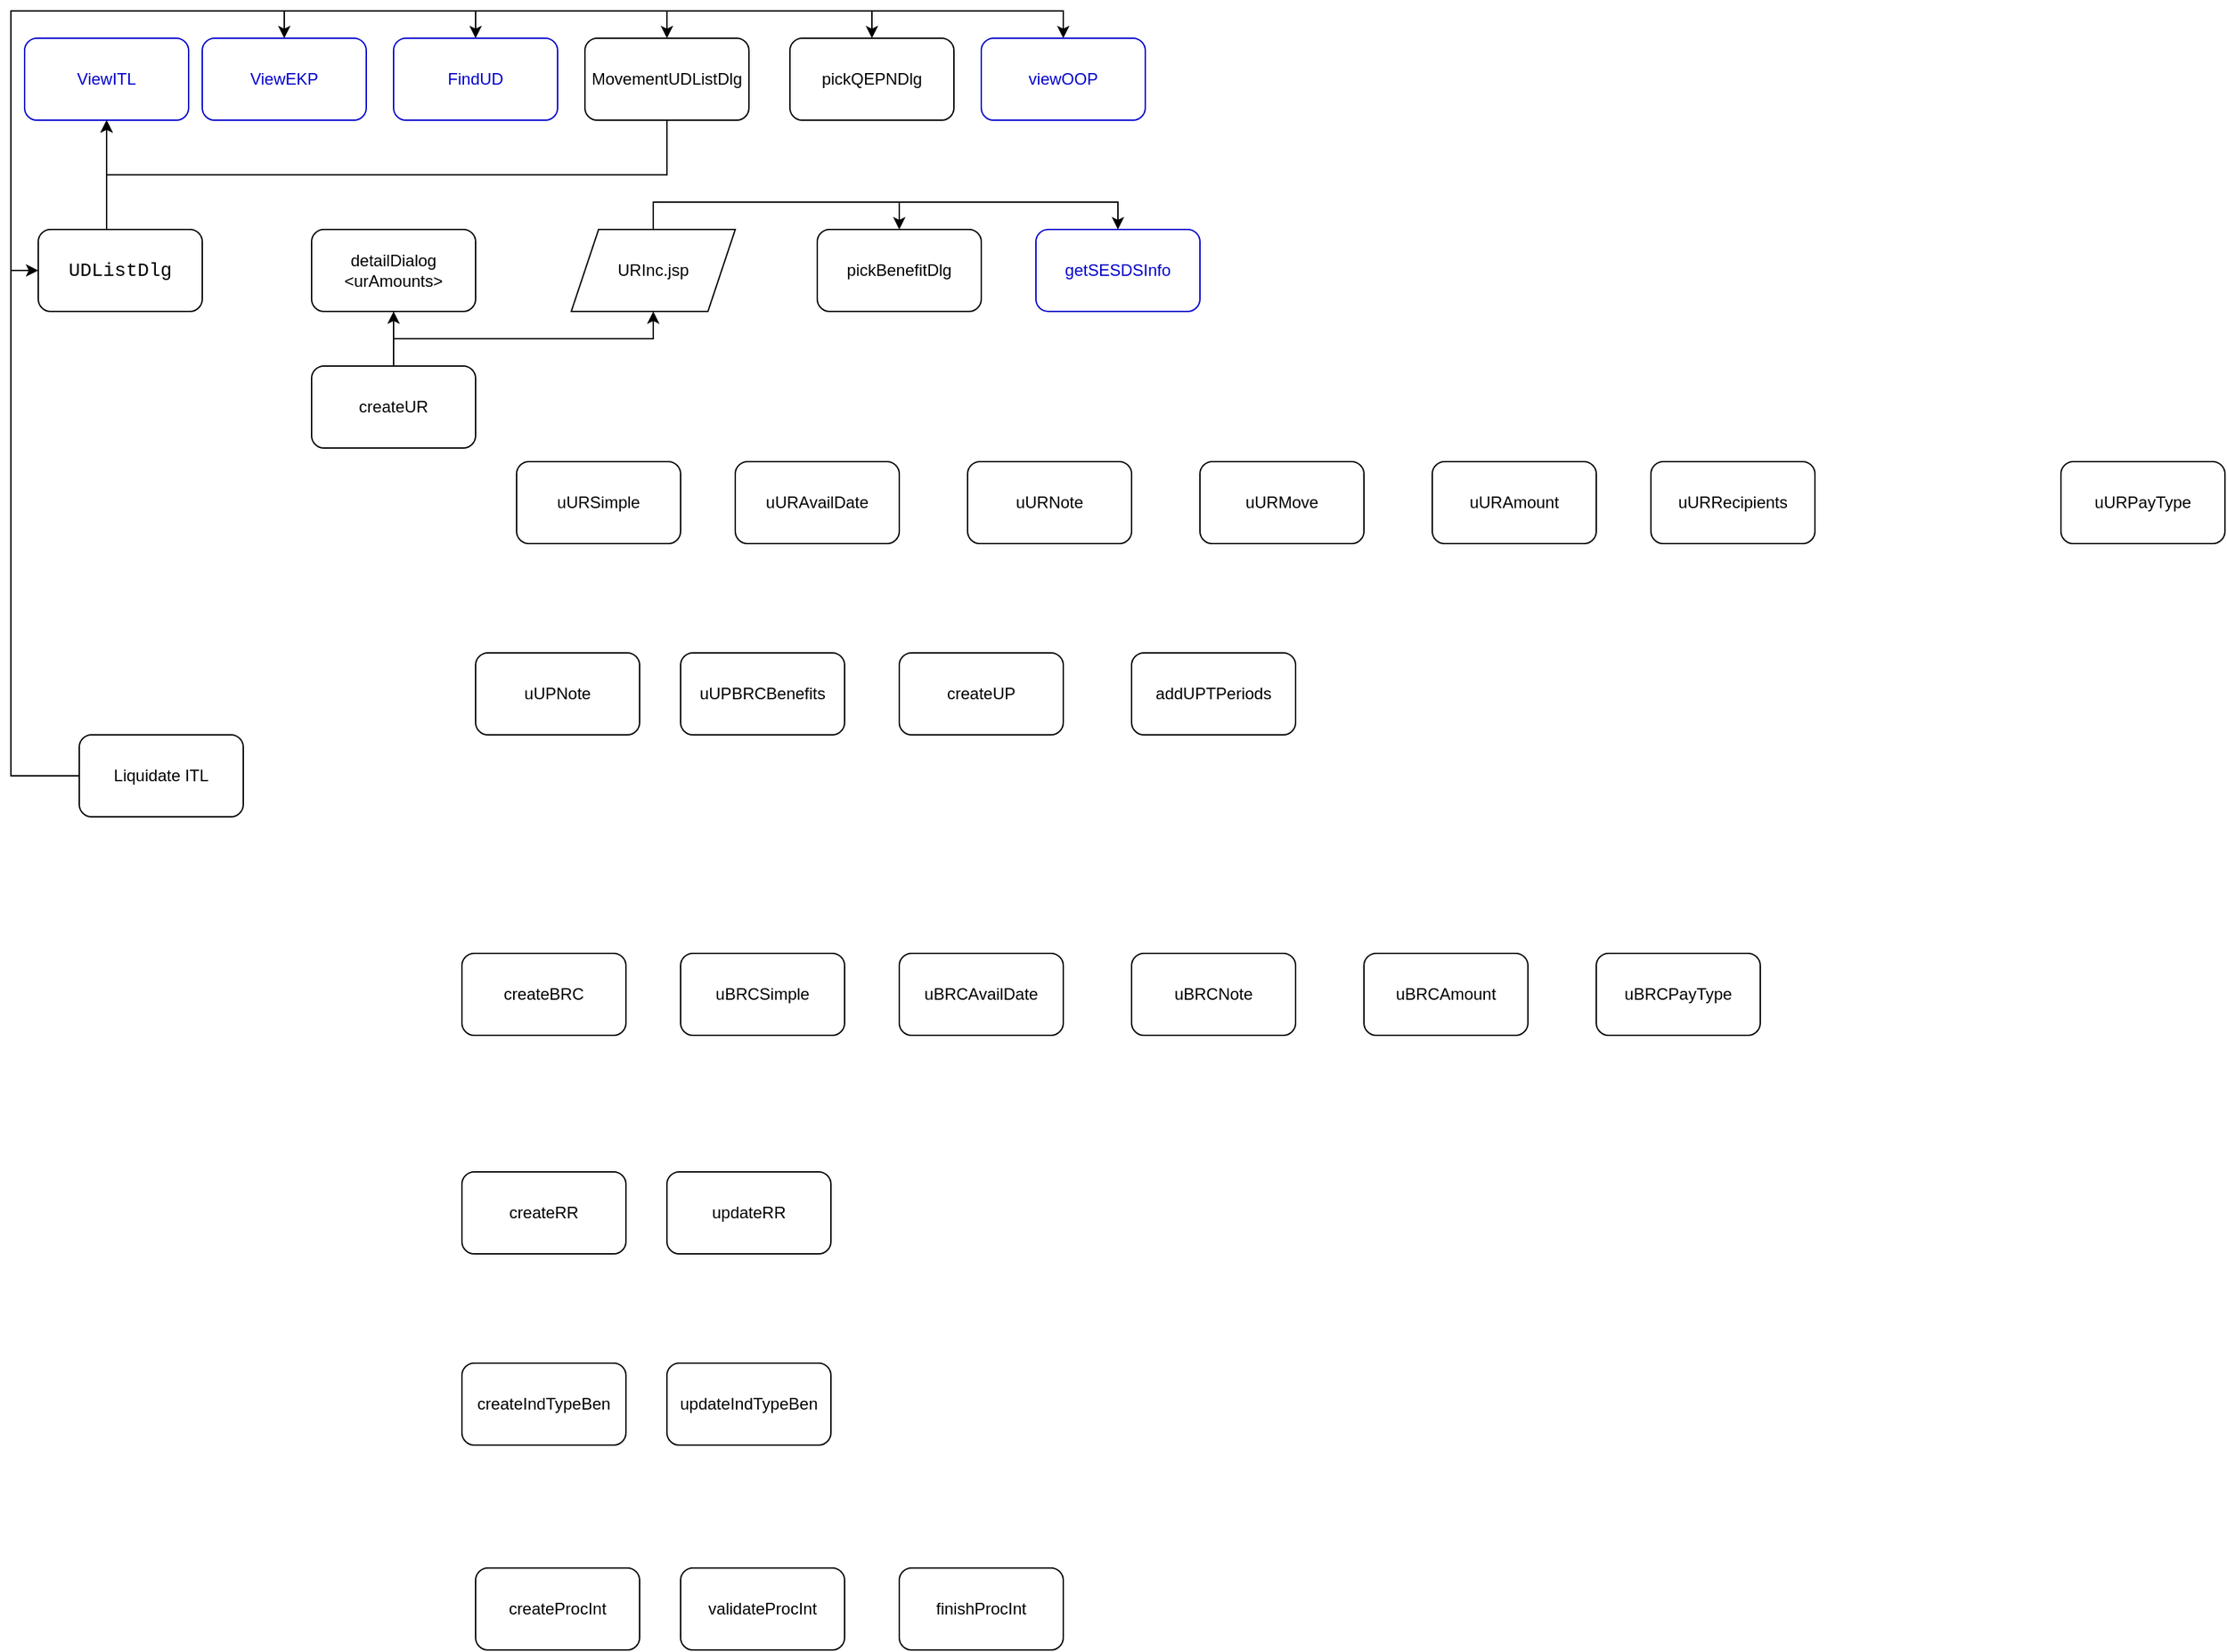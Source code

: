 <mxfile version="20.7.4" type="github">
  <diagram name="Page-1" id="ff44883e-f642-bcb2-894b-16b3d25a3f0b">
    <mxGraphModel dx="1687" dy="899" grid="1" gridSize="10" guides="1" tooltips="1" connect="1" arrows="1" fold="1" page="1" pageScale="1.5" pageWidth="1169" pageHeight="827" background="none" math="0" shadow="0">
      <root>
        <mxCell id="0" style=";html=1;" />
        <mxCell id="1" style=";html=1;" parent="0" />
        <mxCell id="CPEBWeiOF8M4rC8Qsgtd-8" style="edgeStyle=orthogonalEdgeStyle;rounded=0;orthogonalLoop=1;jettySize=auto;html=1;exitX=0;exitY=0.5;exitDx=0;exitDy=0;entryX=1;entryY=0.5;entryDx=0;entryDy=0;fontColor=#000000;" edge="1" parent="1" source="CPEBWeiOF8M4rC8Qsgtd-1" target="CPEBWeiOF8M4rC8Qsgtd-2">
          <mxGeometry relative="1" as="geometry">
            <Array as="points">
              <mxPoint x="10" y="580" />
              <mxPoint x="10" y="210" />
            </Array>
          </mxGeometry>
        </mxCell>
        <mxCell id="CPEBWeiOF8M4rC8Qsgtd-46" style="edgeStyle=orthogonalEdgeStyle;rounded=0;orthogonalLoop=1;jettySize=auto;html=1;entryX=0.5;entryY=0;entryDx=0;entryDy=0;fontColor=#000000;" edge="1" parent="1" source="CPEBWeiOF8M4rC8Qsgtd-1" target="CPEBWeiOF8M4rC8Qsgtd-6">
          <mxGeometry relative="1" as="geometry">
            <Array as="points">
              <mxPoint x="10" y="580" />
              <mxPoint x="10" y="20" />
              <mxPoint x="210" y="20" />
            </Array>
          </mxGeometry>
        </mxCell>
        <mxCell id="CPEBWeiOF8M4rC8Qsgtd-47" style="edgeStyle=orthogonalEdgeStyle;rounded=0;orthogonalLoop=1;jettySize=auto;html=1;entryX=0.5;entryY=0;entryDx=0;entryDy=0;fontColor=#000000;exitX=0;exitY=0.5;exitDx=0;exitDy=0;" edge="1" parent="1" source="CPEBWeiOF8M4rC8Qsgtd-1" target="CPEBWeiOF8M4rC8Qsgtd-4">
          <mxGeometry relative="1" as="geometry">
            <Array as="points">
              <mxPoint x="10" y="580" />
              <mxPoint x="10" y="20" />
              <mxPoint x="350" y="20" />
            </Array>
          </mxGeometry>
        </mxCell>
        <mxCell id="CPEBWeiOF8M4rC8Qsgtd-53" style="edgeStyle=orthogonalEdgeStyle;rounded=0;orthogonalLoop=1;jettySize=auto;html=1;entryX=0.5;entryY=0;entryDx=0;entryDy=0;fontColor=#000000;" edge="1" parent="1" source="CPEBWeiOF8M4rC8Qsgtd-1" target="CPEBWeiOF8M4rC8Qsgtd-5">
          <mxGeometry relative="1" as="geometry">
            <Array as="points">
              <mxPoint x="10" y="580" />
              <mxPoint x="10" y="20" />
              <mxPoint x="490" y="20" />
            </Array>
          </mxGeometry>
        </mxCell>
        <mxCell id="CPEBWeiOF8M4rC8Qsgtd-54" style="edgeStyle=orthogonalEdgeStyle;rounded=0;orthogonalLoop=1;jettySize=auto;html=1;entryX=0.5;entryY=0;entryDx=0;entryDy=0;fontColor=#000000;" edge="1" parent="1" source="CPEBWeiOF8M4rC8Qsgtd-1" target="CPEBWeiOF8M4rC8Qsgtd-11">
          <mxGeometry relative="1" as="geometry">
            <Array as="points">
              <mxPoint x="10" y="580" />
              <mxPoint x="10" y="20" />
              <mxPoint x="640" y="20" />
            </Array>
          </mxGeometry>
        </mxCell>
        <mxCell id="CPEBWeiOF8M4rC8Qsgtd-55" style="edgeStyle=orthogonalEdgeStyle;rounded=0;orthogonalLoop=1;jettySize=auto;html=1;entryX=0.5;entryY=0;entryDx=0;entryDy=0;fontColor=#0000CC;" edge="1" parent="1" source="CPEBWeiOF8M4rC8Qsgtd-1" target="CPEBWeiOF8M4rC8Qsgtd-13">
          <mxGeometry relative="1" as="geometry">
            <Array as="points">
              <mxPoint x="10" y="580" />
              <mxPoint x="10" y="20" />
              <mxPoint x="780" y="20" />
            </Array>
          </mxGeometry>
        </mxCell>
        <mxCell id="CPEBWeiOF8M4rC8Qsgtd-1" value="Liquidate ITL" style="rounded=1;whiteSpace=wrap;html=1;" vertex="1" parent="1">
          <mxGeometry x="60" y="550" width="120" height="60" as="geometry" />
        </mxCell>
        <mxCell id="CPEBWeiOF8M4rC8Qsgtd-51" style="edgeStyle=orthogonalEdgeStyle;rounded=0;orthogonalLoop=1;jettySize=auto;html=1;entryX=0.5;entryY=1;entryDx=0;entryDy=0;fontColor=#000000;" edge="1" parent="1" source="CPEBWeiOF8M4rC8Qsgtd-2" target="CPEBWeiOF8M4rC8Qsgtd-39">
          <mxGeometry relative="1" as="geometry">
            <Array as="points">
              <mxPoint x="80" y="160" />
              <mxPoint x="80" y="160" />
            </Array>
          </mxGeometry>
        </mxCell>
        <mxCell id="CPEBWeiOF8M4rC8Qsgtd-2" value="&lt;font face=&quot;Consolas, Courier New, monospace&quot;&gt;&lt;span style=&quot;font-size: 14px;&quot;&gt;UDListDlg&lt;/span&gt;&lt;/font&gt;" style="rounded=1;whiteSpace=wrap;html=1;direction=west;" vertex="1" parent="1">
          <mxGeometry x="30" y="180" width="120" height="60" as="geometry" />
        </mxCell>
        <mxCell id="CPEBWeiOF8M4rC8Qsgtd-4" value="FindUD" style="rounded=1;whiteSpace=wrap;html=1;fontColor=#0000CC;strokeColor=#0000CC;" vertex="1" parent="1">
          <mxGeometry x="290" y="40" width="120" height="60" as="geometry" />
        </mxCell>
        <mxCell id="CPEBWeiOF8M4rC8Qsgtd-52" style="edgeStyle=orthogonalEdgeStyle;rounded=0;orthogonalLoop=1;jettySize=auto;html=1;fontColor=#000000;" edge="1" parent="1" source="CPEBWeiOF8M4rC8Qsgtd-5">
          <mxGeometry relative="1" as="geometry">
            <mxPoint x="80" y="100" as="targetPoint" />
            <Array as="points">
              <mxPoint x="490" y="140" />
              <mxPoint x="80" y="140" />
            </Array>
          </mxGeometry>
        </mxCell>
        <mxCell id="CPEBWeiOF8M4rC8Qsgtd-5" value="MovementUDListDlg" style="rounded=1;whiteSpace=wrap;html=1;fontColor=#000000;" vertex="1" parent="1">
          <mxGeometry x="430" y="40" width="120" height="60" as="geometry" />
        </mxCell>
        <mxCell id="CPEBWeiOF8M4rC8Qsgtd-6" value="ViewEKP" style="rounded=1;whiteSpace=wrap;html=1;fontColor=#0000CC;strokeColor=#0000CC;" vertex="1" parent="1">
          <mxGeometry x="150" y="40" width="120" height="60" as="geometry" />
        </mxCell>
        <mxCell id="CPEBWeiOF8M4rC8Qsgtd-11" value="pickQEPNDlg" style="rounded=1;whiteSpace=wrap;html=1;fontColor=#000000;" vertex="1" parent="1">
          <mxGeometry x="580" y="40" width="120" height="60" as="geometry" />
        </mxCell>
        <mxCell id="CPEBWeiOF8M4rC8Qsgtd-13" value="viewOOP" style="rounded=1;whiteSpace=wrap;html=1;fontColor=#0000CC;strokeColor=#0000CC;" vertex="1" parent="1">
          <mxGeometry x="720" y="40" width="120" height="60" as="geometry" />
        </mxCell>
        <mxCell id="CPEBWeiOF8M4rC8Qsgtd-59" style="edgeStyle=orthogonalEdgeStyle;rounded=0;orthogonalLoop=1;jettySize=auto;html=1;exitX=0.5;exitY=0;exitDx=0;exitDy=0;entryX=0.5;entryY=1;entryDx=0;entryDy=0;fontColor=#000000;" edge="1" parent="1" source="CPEBWeiOF8M4rC8Qsgtd-14" target="CPEBWeiOF8M4rC8Qsgtd-57">
          <mxGeometry relative="1" as="geometry" />
        </mxCell>
        <mxCell id="CPEBWeiOF8M4rC8Qsgtd-60" style="edgeStyle=orthogonalEdgeStyle;rounded=0;orthogonalLoop=1;jettySize=auto;html=1;exitX=0.5;exitY=0;exitDx=0;exitDy=0;entryX=0.5;entryY=1;entryDx=0;entryDy=0;fontColor=#000000;" edge="1" parent="1" source="CPEBWeiOF8M4rC8Qsgtd-14" target="CPEBWeiOF8M4rC8Qsgtd-58">
          <mxGeometry relative="1" as="geometry" />
        </mxCell>
        <mxCell id="CPEBWeiOF8M4rC8Qsgtd-14" value="createUR" style="rounded=1;whiteSpace=wrap;html=1;fontColor=#000000;" vertex="1" parent="1">
          <mxGeometry x="230" y="280" width="120" height="60" as="geometry" />
        </mxCell>
        <mxCell id="CPEBWeiOF8M4rC8Qsgtd-15" value="createBRC" style="rounded=1;whiteSpace=wrap;html=1;fontColor=#000000;" vertex="1" parent="1">
          <mxGeometry x="340" y="710" width="120" height="60" as="geometry" />
        </mxCell>
        <mxCell id="CPEBWeiOF8M4rC8Qsgtd-16" value="createRR" style="rounded=1;whiteSpace=wrap;html=1;fontColor=#000000;" vertex="1" parent="1">
          <mxGeometry x="340" y="870" width="120" height="60" as="geometry" />
        </mxCell>
        <mxCell id="CPEBWeiOF8M4rC8Qsgtd-17" value="updateRR" style="rounded=1;whiteSpace=wrap;html=1;fontColor=#000000;" vertex="1" parent="1">
          <mxGeometry x="490" y="870" width="120" height="60" as="geometry" />
        </mxCell>
        <mxCell id="CPEBWeiOF8M4rC8Qsgtd-18" value="createIndTypeBen" style="rounded=1;whiteSpace=wrap;html=1;fontColor=#000000;" vertex="1" parent="1">
          <mxGeometry x="340" y="1010" width="120" height="60" as="geometry" />
        </mxCell>
        <mxCell id="CPEBWeiOF8M4rC8Qsgtd-19" value="updateIndTypeBen" style="rounded=1;whiteSpace=wrap;html=1;fontColor=#000000;" vertex="1" parent="1">
          <mxGeometry x="490" y="1010" width="120" height="60" as="geometry" />
        </mxCell>
        <mxCell id="CPEBWeiOF8M4rC8Qsgtd-20" value="uURSimple" style="rounded=1;whiteSpace=wrap;html=1;fontColor=#000000;" vertex="1" parent="1">
          <mxGeometry x="380" y="350" width="120" height="60" as="geometry" />
        </mxCell>
        <mxCell id="CPEBWeiOF8M4rC8Qsgtd-21" value="uURAvailDate" style="rounded=1;whiteSpace=wrap;html=1;fontColor=#000000;" vertex="1" parent="1">
          <mxGeometry x="540" y="350" width="120" height="60" as="geometry" />
        </mxCell>
        <mxCell id="CPEBWeiOF8M4rC8Qsgtd-22" value="uURNote" style="rounded=1;whiteSpace=wrap;html=1;fontColor=#000000;" vertex="1" parent="1">
          <mxGeometry x="710" y="350" width="120" height="60" as="geometry" />
        </mxCell>
        <mxCell id="CPEBWeiOF8M4rC8Qsgtd-23" value="uURMove" style="rounded=1;whiteSpace=wrap;html=1;fontColor=#000000;" vertex="1" parent="1">
          <mxGeometry x="880" y="350" width="120" height="60" as="geometry" />
        </mxCell>
        <mxCell id="CPEBWeiOF8M4rC8Qsgtd-24" value="uURAmount" style="rounded=1;whiteSpace=wrap;html=1;fontColor=#000000;" vertex="1" parent="1">
          <mxGeometry x="1050" y="350" width="120" height="60" as="geometry" />
        </mxCell>
        <mxCell id="CPEBWeiOF8M4rC8Qsgtd-25" value="uURRecipients" style="rounded=1;whiteSpace=wrap;html=1;fontColor=#000000;" vertex="1" parent="1">
          <mxGeometry x="1210" y="350" width="120" height="60" as="geometry" />
        </mxCell>
        <mxCell id="CPEBWeiOF8M4rC8Qsgtd-26" value="uURPayType" style="rounded=1;whiteSpace=wrap;html=1;fontColor=#000000;" vertex="1" parent="1">
          <mxGeometry x="1510" y="350" width="120" height="60" as="geometry" />
        </mxCell>
        <mxCell id="CPEBWeiOF8M4rC8Qsgtd-27" value="uUPNote" style="rounded=1;whiteSpace=wrap;html=1;fontColor=#000000;" vertex="1" parent="1">
          <mxGeometry x="350" y="490" width="120" height="60" as="geometry" />
        </mxCell>
        <mxCell id="CPEBWeiOF8M4rC8Qsgtd-28" value="uUPBRCBenefits" style="rounded=1;whiteSpace=wrap;html=1;fontColor=#000000;" vertex="1" parent="1">
          <mxGeometry x="500" y="490" width="120" height="60" as="geometry" />
        </mxCell>
        <mxCell id="CPEBWeiOF8M4rC8Qsgtd-29" value="createUP" style="rounded=1;whiteSpace=wrap;html=1;fontColor=#000000;" vertex="1" parent="1">
          <mxGeometry x="660" y="490" width="120" height="60" as="geometry" />
        </mxCell>
        <mxCell id="CPEBWeiOF8M4rC8Qsgtd-30" value="addUPTPeriods" style="rounded=1;whiteSpace=wrap;html=1;fontColor=#000000;" vertex="1" parent="1">
          <mxGeometry x="830" y="490" width="120" height="60" as="geometry" />
        </mxCell>
        <mxCell id="CPEBWeiOF8M4rC8Qsgtd-31" value="uBRCSimple" style="rounded=1;whiteSpace=wrap;html=1;fontColor=#000000;" vertex="1" parent="1">
          <mxGeometry x="500" y="710" width="120" height="60" as="geometry" />
        </mxCell>
        <mxCell id="CPEBWeiOF8M4rC8Qsgtd-32" value="uBRCAvailDate" style="rounded=1;whiteSpace=wrap;html=1;fontColor=#000000;" vertex="1" parent="1">
          <mxGeometry x="660" y="710" width="120" height="60" as="geometry" />
        </mxCell>
        <mxCell id="CPEBWeiOF8M4rC8Qsgtd-33" value="uBRCNote" style="rounded=1;whiteSpace=wrap;html=1;fontColor=#000000;" vertex="1" parent="1">
          <mxGeometry x="830" y="710" width="120" height="60" as="geometry" />
        </mxCell>
        <mxCell id="CPEBWeiOF8M4rC8Qsgtd-34" value="uBRCAmount" style="rounded=1;whiteSpace=wrap;html=1;fontColor=#000000;" vertex="1" parent="1">
          <mxGeometry x="1000" y="710" width="120" height="60" as="geometry" />
        </mxCell>
        <mxCell id="CPEBWeiOF8M4rC8Qsgtd-35" value="uBRCPayType" style="rounded=1;whiteSpace=wrap;html=1;fontColor=#000000;" vertex="1" parent="1">
          <mxGeometry x="1170" y="710" width="120" height="60" as="geometry" />
        </mxCell>
        <mxCell id="CPEBWeiOF8M4rC8Qsgtd-36" value="createProcInt" style="rounded=1;whiteSpace=wrap;html=1;fontColor=#000000;" vertex="1" parent="1">
          <mxGeometry x="350" y="1160" width="120" height="60" as="geometry" />
        </mxCell>
        <mxCell id="CPEBWeiOF8M4rC8Qsgtd-37" value="validateProcInt" style="rounded=1;whiteSpace=wrap;html=1;fontColor=#000000;" vertex="1" parent="1">
          <mxGeometry x="500" y="1160" width="120" height="60" as="geometry" />
        </mxCell>
        <mxCell id="CPEBWeiOF8M4rC8Qsgtd-38" value="finishProcInt" style="rounded=1;whiteSpace=wrap;html=1;fontColor=#000000;" vertex="1" parent="1">
          <mxGeometry x="660" y="1160" width="120" height="60" as="geometry" />
        </mxCell>
        <mxCell id="CPEBWeiOF8M4rC8Qsgtd-39" value="ViewITL" style="rounded=1;whiteSpace=wrap;html=1;fontColor=#0000CC;strokeColor=#0000CC;" vertex="1" parent="1">
          <mxGeometry x="20" y="40" width="120" height="60" as="geometry" />
        </mxCell>
        <mxCell id="CPEBWeiOF8M4rC8Qsgtd-57" value="detailDialog&lt;br&gt;&amp;lt;urAmounts&amp;gt;" style="rounded=1;whiteSpace=wrap;html=1;fontColor=#000000;" vertex="1" parent="1">
          <mxGeometry x="230" y="180" width="120" height="60" as="geometry" />
        </mxCell>
        <mxCell id="CPEBWeiOF8M4rC8Qsgtd-63" style="edgeStyle=orthogonalEdgeStyle;rounded=0;orthogonalLoop=1;jettySize=auto;html=1;exitX=0.5;exitY=0;exitDx=0;exitDy=0;entryX=0.5;entryY=0;entryDx=0;entryDy=0;fontColor=#0000CC;" edge="1" parent="1" source="CPEBWeiOF8M4rC8Qsgtd-58" target="CPEBWeiOF8M4rC8Qsgtd-61">
          <mxGeometry relative="1" as="geometry" />
        </mxCell>
        <mxCell id="CPEBWeiOF8M4rC8Qsgtd-64" style="edgeStyle=orthogonalEdgeStyle;rounded=0;orthogonalLoop=1;jettySize=auto;html=1;entryX=0.5;entryY=0;entryDx=0;entryDy=0;fontColor=#0000CC;" edge="1" parent="1" source="CPEBWeiOF8M4rC8Qsgtd-58" target="CPEBWeiOF8M4rC8Qsgtd-62">
          <mxGeometry relative="1" as="geometry">
            <Array as="points">
              <mxPoint x="480" y="160" />
              <mxPoint x="820" y="160" />
            </Array>
          </mxGeometry>
        </mxCell>
        <mxCell id="CPEBWeiOF8M4rC8Qsgtd-58" value="URInc.jsp" style="shape=parallelogram;perimeter=parallelogramPerimeter;whiteSpace=wrap;html=1;fixedSize=1;strokeColor=#000000;fontColor=#000000;" vertex="1" parent="1">
          <mxGeometry x="420" y="180" width="120" height="60" as="geometry" />
        </mxCell>
        <mxCell id="CPEBWeiOF8M4rC8Qsgtd-61" value="pickBenefitDlg" style="rounded=1;whiteSpace=wrap;html=1;strokeColor=#000000;fontColor=#000000;" vertex="1" parent="1">
          <mxGeometry x="600" y="180" width="120" height="60" as="geometry" />
        </mxCell>
        <mxCell id="CPEBWeiOF8M4rC8Qsgtd-62" value="getSESDSInfo" style="rounded=1;whiteSpace=wrap;html=1;strokeColor=#0000CC;fontColor=#0000CC;" vertex="1" parent="1">
          <mxGeometry x="760" y="180" width="120" height="60" as="geometry" />
        </mxCell>
      </root>
    </mxGraphModel>
  </diagram>
</mxfile>

